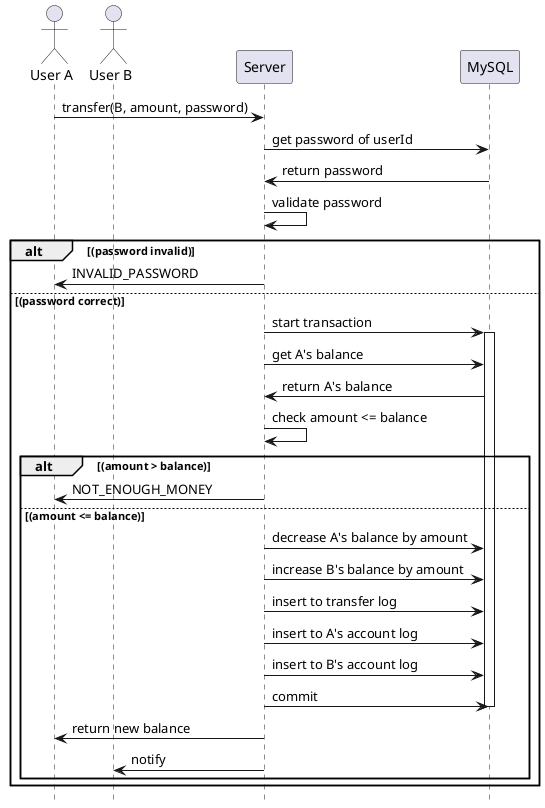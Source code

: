 @startuml transfer-money
hide footbox
actor "User A"
actor "User B"
"User A" -> "Server": transfer(B, amount, password)
"Server" -> "MySQL": get password of userId 
"MySQL" -> "Server": return password
"Server" -> "Server": validate password
alt (password invalid)
"Server" -> "User A": INVALID_PASSWORD
else (password correct)
"Server" -> "MySQL": start transaction
activate MySQL
"Server" -> "MySQL": get A's balance
"MySQL" -> "Server": return A's balance
"Server" -> "Server" : check amount <= balance
alt  (amount > balance)
"Server" -> "User A": NOT_ENOUGH_MONEY
else (amount <= balance)
"Server" -> "MySQL" : decrease A's balance by amount
"Server" -> "MySQL" : increase B's balance by amount
"Server" -> "MySQL" : insert to transfer log
"Server" -> "MySQL" : insert to A's account log
"Server" -> "MySQL" : insert to B's account log
"Server" -> "MySQL" : commit
deactivate MySQL
"Server" -> "User A": return new balance
"Server" -> "User B" : notify
end
end
@enduml